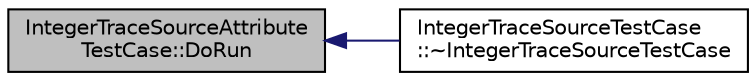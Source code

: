 digraph "IntegerTraceSourceAttributeTestCase::DoRun"
{
  edge [fontname="Helvetica",fontsize="10",labelfontname="Helvetica",labelfontsize="10"];
  node [fontname="Helvetica",fontsize="10",shape=record];
  rankdir="LR";
  Node1 [label="IntegerTraceSourceAttribute\lTestCase::DoRun",height=0.2,width=0.4,color="black", fillcolor="grey75", style="filled", fontcolor="black"];
  Node1 -> Node2 [dir="back",color="midnightblue",fontsize="10",style="solid"];
  Node2 [label="IntegerTraceSourceTestCase\l::~IntegerTraceSourceTestCase",height=0.2,width=0.4,color="black", fillcolor="white", style="filled",URL="$d0/d0d/classIntegerTraceSourceTestCase.html#a886c7da39b7d8f2f57ceba5cda7ee49f"];
}
